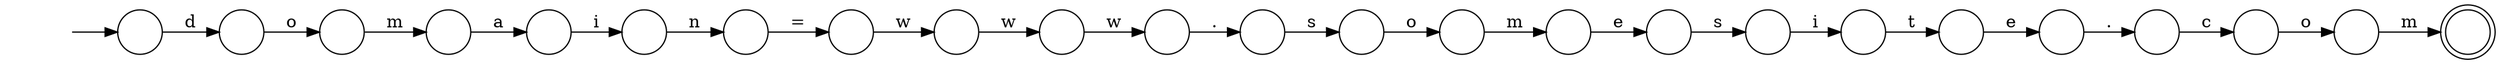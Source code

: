 digraph Automaton {
  rankdir = LR;
  0 [shape=circle,label=""];
  0 -> 20 [label="m"]
  1 [shape=circle,label=""];
  1 -> 17 [label="n"]
  2 [shape=circle,label=""];
  2 -> 11 [label="m"]
  3 [shape=circle,label=""];
  3 -> 12 [label="."]
  4 [shape=circle,label=""];
  4 -> 2 [label="o"]
  5 [shape=circle,label=""];
  5 -> 21 [label="w"]
  6 [shape=circle,label=""];
  initial [shape=plaintext,label=""];
  initial -> 6
  6 -> 9 [label="d"]
  7 [shape=circle,label=""];
  7 -> 1 [label="i"]
  8 [shape=circle,label=""];
  8 -> 10 [label="t"]
  9 [shape=circle,label=""];
  9 -> 0 [label="o"]
  10 [shape=circle,label=""];
  10 -> 16 [label="e"]
  11 [shape=doublecircle,label=""];
  12 [shape=circle,label=""];
  12 -> 13 [label="s"]
  13 [shape=circle,label=""];
  13 -> 22 [label="o"]
  14 [shape=circle,label=""];
  14 -> 23 [label="s"]
  15 [shape=circle,label=""];
  15 -> 14 [label="e"]
  16 [shape=circle,label=""];
  16 -> 19 [label="."]
  17 [shape=circle,label=""];
  17 -> 5 [label="="]
  18 [shape=circle,label=""];
  18 -> 3 [label="w"]
  19 [shape=circle,label=""];
  19 -> 4 [label="c"]
  20 [shape=circle,label=""];
  20 -> 7 [label="a"]
  21 [shape=circle,label=""];
  21 -> 18 [label="w"]
  22 [shape=circle,label=""];
  22 -> 15 [label="m"]
  23 [shape=circle,label=""];
  23 -> 8 [label="i"]
}
